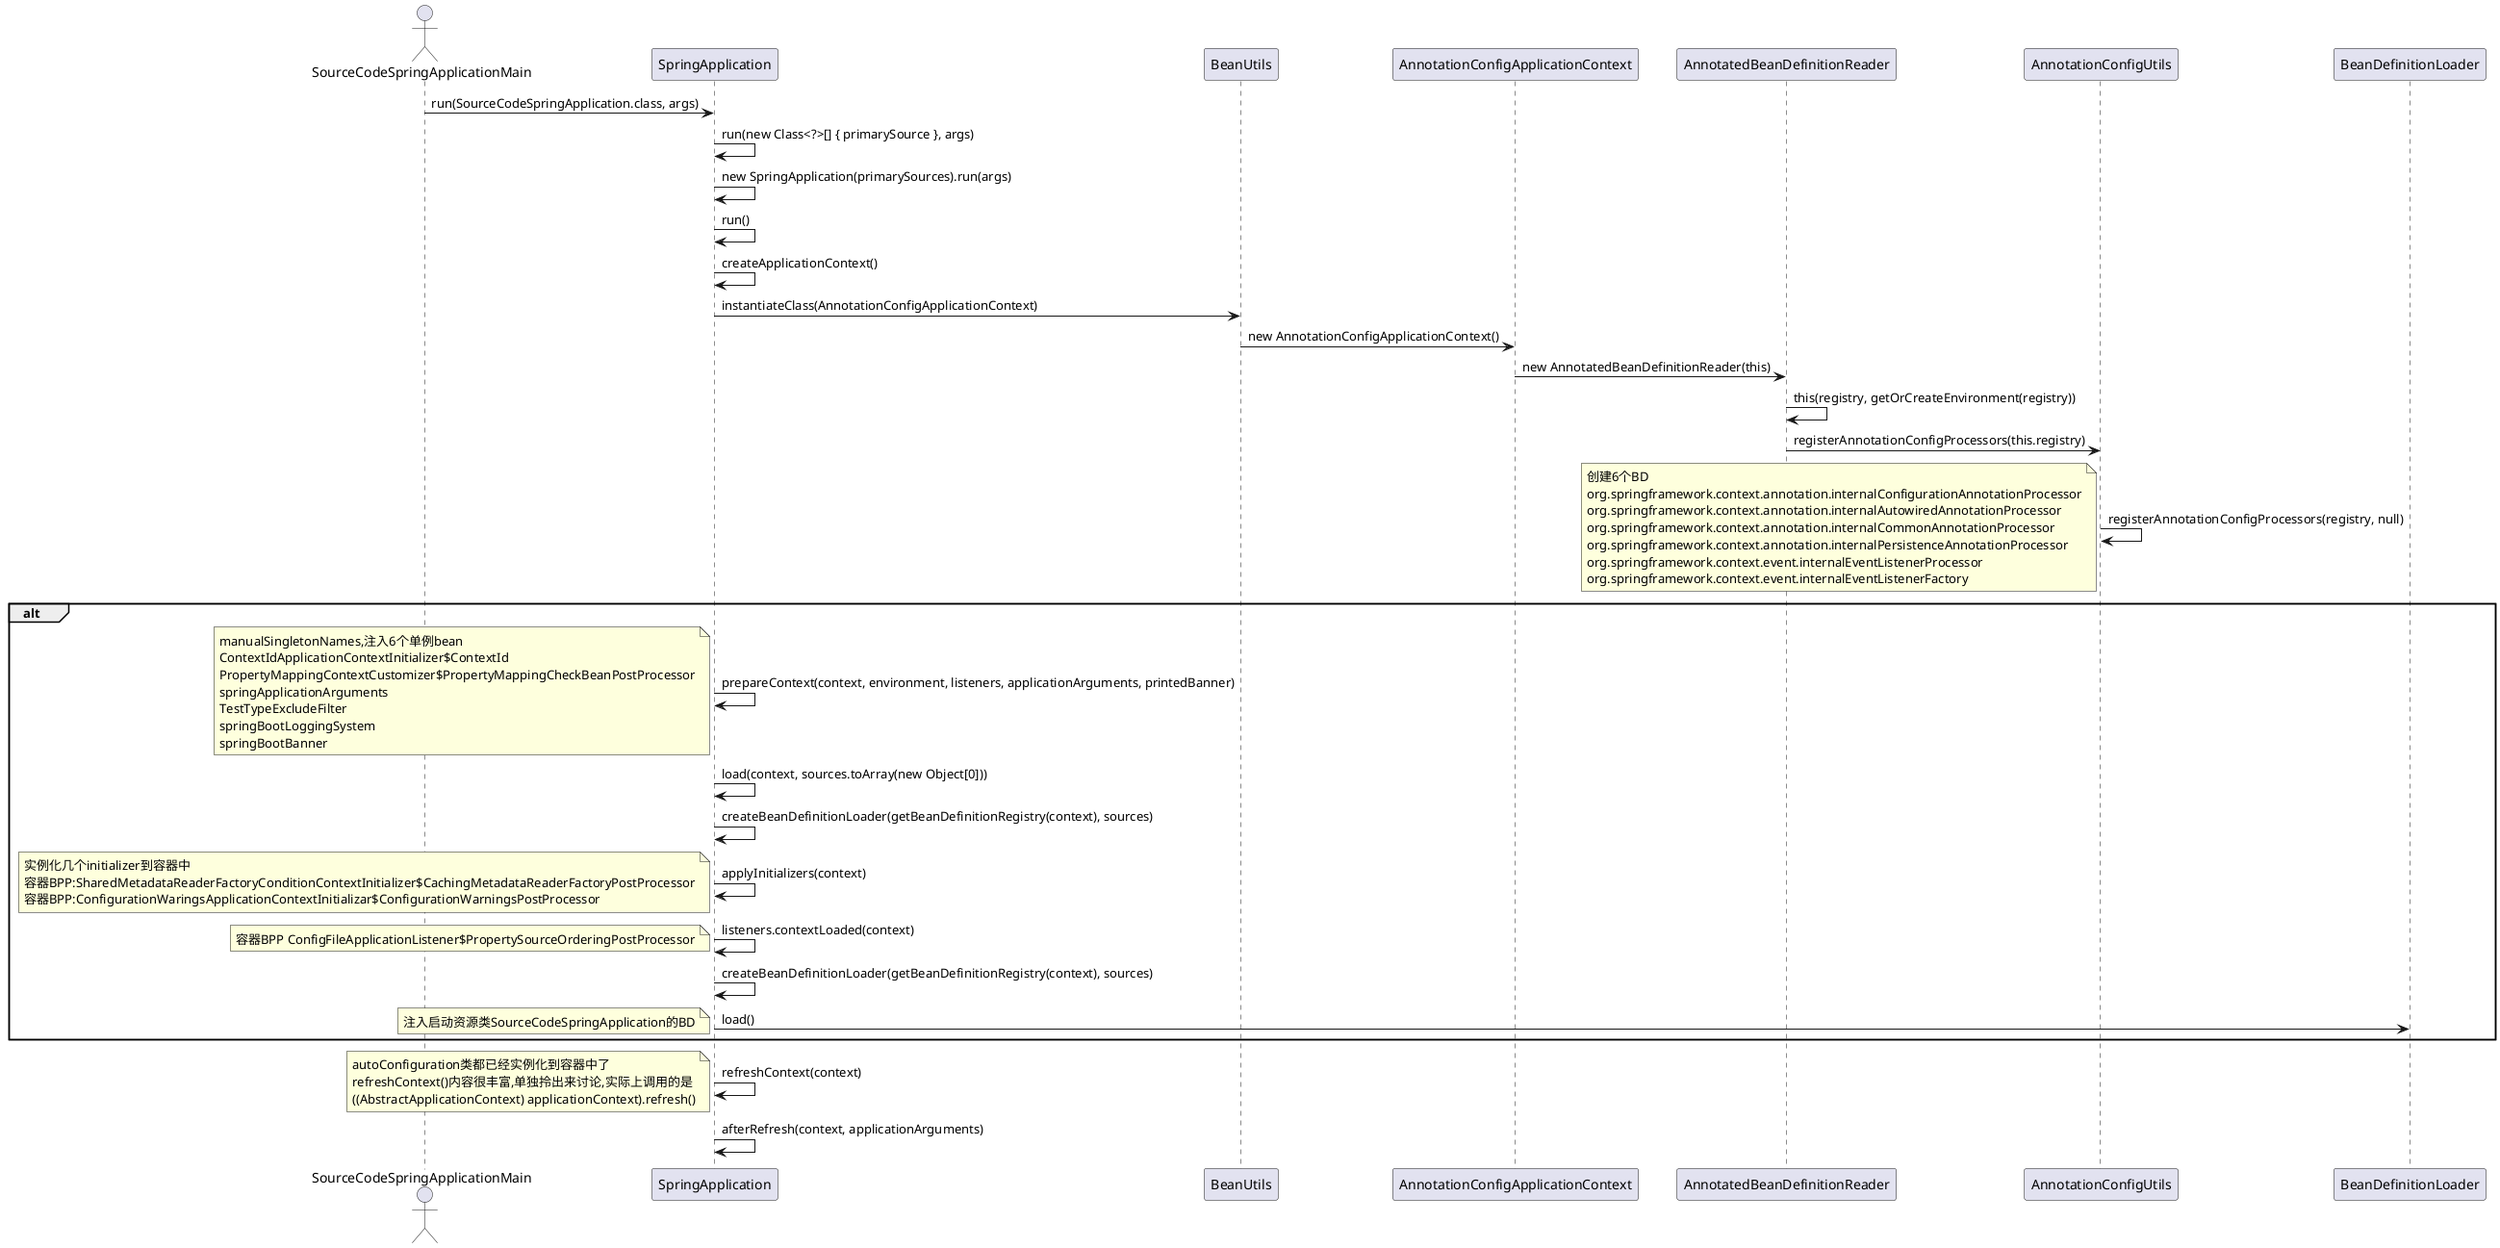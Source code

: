 @startuml
actor SourceCodeSpringApplicationMain
SourceCodeSpringApplicationMain -> SpringApplication: run(SourceCodeSpringApplication.class, args)
SpringApplication -> SpringApplication: run(new Class<?>[] { primarySource }, args)
SpringApplication -> SpringApplication: new SpringApplication(primarySources).run(args)
SpringApplication -> SpringApplication: run()
SpringApplication -> SpringApplication: createApplicationContext()
SpringApplication -> BeanUtils:instantiateClass(AnnotationConfigApplicationContext)
BeanUtils -> AnnotationConfigApplicationContext:new AnnotationConfigApplicationContext()
AnnotationConfigApplicationContext -> AnnotatedBeanDefinitionReader: new AnnotatedBeanDefinitionReader(this)
AnnotatedBeanDefinitionReader -> AnnotatedBeanDefinitionReader: this(registry, getOrCreateEnvironment(registry))
AnnotatedBeanDefinitionReader -> AnnotationConfigUtils: registerAnnotationConfigProcessors(this.registry)
AnnotationConfigUtils -> AnnotationConfigUtils: registerAnnotationConfigProcessors(registry, null)
note left
创建6个BD
org.springframework.context.annotation.internalConfigurationAnnotationProcessor
org.springframework.context.annotation.internalAutowiredAnnotationProcessor
org.springframework.context.annotation.internalCommonAnnotationProcessor
org.springframework.context.annotation.internalPersistenceAnnotationProcessor
org.springframework.context.event.internalEventListenerProcessor
org.springframework.context.event.internalEventListenerFactory
end note
alt
SpringApplication -> SpringApplication: prepareContext(context, environment, listeners, applicationArguments, printedBanner)
note left
manualSingletonNames,注入6个单例bean
'autoConfigurationReport
ContextIdApplicationContextInitializer$ContextId
PropertyMappingContextCustomizer$PropertyMappingCheckBeanPostProcessor
springApplicationArguments
TestTypeExcludeFilter
springBootLoggingSystem
springBootBanner
end note
SpringApplication -> SpringApplication: load(context, sources.toArray(new Object[0]))
SpringApplication -> SpringApplication: createBeanDefinitionLoader(getBeanDefinitionRegistry(context), sources)
SpringApplication -> SpringApplication: applyInitializers(context)
note left
实例化几个initializer到容器中
容器BPP:SharedMetadataReaderFactoryConditionContextInitializer$CachingMetadataReaderFactoryPostProcessor
容器BPP:ConfigurationWaringsApplicationContextInitializar$ConfigurationWarningsPostProcessor
end note
SpringApplication -> SpringApplication: listeners.contextLoaded(context)
note left:容器BPP ConfigFileApplicationListener$PropertySourceOrderingPostProcessor
SpringApplication -> SpringApplication:  createBeanDefinitionLoader(getBeanDefinitionRegistry(context), sources)
SpringApplication -> BeanDefinitionLoader: load()
note left:注入启动资源类SourceCodeSpringApplication的BD
end
SpringApplication -> SpringApplication: refreshContext(context)
note left
autoConfiguration类都已经实例化到容器中了
refreshContext()内容很丰富,单独拎出来讨论,实际上调用的是
((AbstractApplicationContext) applicationContext).refresh()
end note
SpringApplication -> SpringApplication: afterRefresh(context, applicationArguments)

@enduml